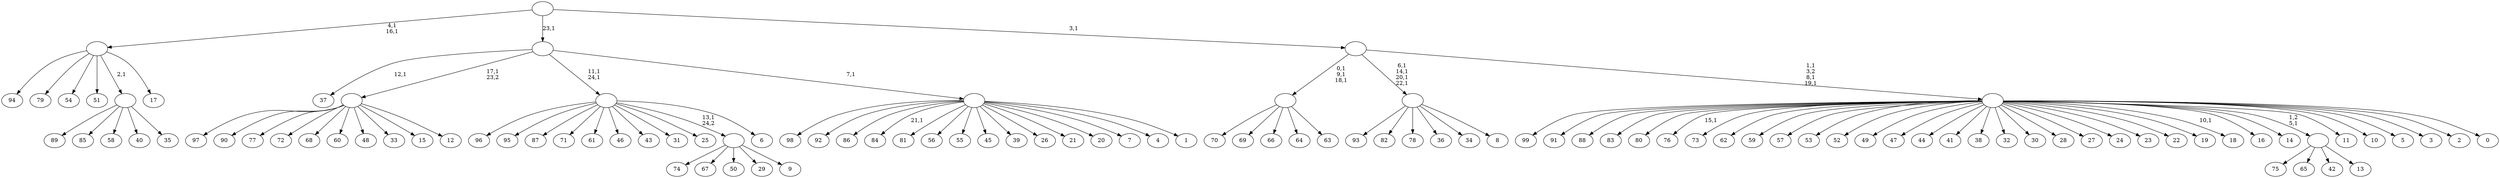digraph T {
	125 [label="99"]
	124 [label="98"]
	123 [label="97"]
	122 [label="96"]
	121 [label="95"]
	120 [label="94"]
	119 [label="93"]
	118 [label="92"]
	117 [label="91"]
	116 [label="90"]
	115 [label="89"]
	114 [label="88"]
	113 [label="87"]
	112 [label="86"]
	111 [label="85"]
	110 [label="84"]
	108 [label="83"]
	107 [label="82"]
	106 [label="81"]
	105 [label="80"]
	104 [label="79"]
	103 [label="78"]
	102 [label="77"]
	101 [label="76"]
	99 [label="75"]
	98 [label="74"]
	97 [label="73"]
	96 [label="72"]
	95 [label="71"]
	94 [label="70"]
	93 [label="69"]
	92 [label="68"]
	91 [label="67"]
	90 [label="66"]
	89 [label="65"]
	88 [label="64"]
	87 [label="63"]
	86 [label=""]
	83 [label="62"]
	82 [label="61"]
	81 [label="60"]
	80 [label="59"]
	79 [label="58"]
	78 [label="57"]
	77 [label="56"]
	76 [label="55"]
	75 [label="54"]
	74 [label="53"]
	73 [label="52"]
	72 [label="51"]
	71 [label="50"]
	70 [label="49"]
	69 [label="48"]
	68 [label="47"]
	67 [label="46"]
	66 [label="45"]
	65 [label="44"]
	64 [label="43"]
	63 [label="42"]
	62 [label="41"]
	61 [label="40"]
	60 [label="39"]
	59 [label="38"]
	58 [label="37"]
	56 [label="36"]
	55 [label="35"]
	54 [label=""]
	53 [label="34"]
	52 [label="33"]
	51 [label="32"]
	50 [label="31"]
	49 [label="30"]
	48 [label="29"]
	47 [label="28"]
	46 [label="27"]
	45 [label="26"]
	44 [label="25"]
	43 [label="24"]
	42 [label="23"]
	41 [label="22"]
	40 [label="21"]
	39 [label="20"]
	38 [label="19"]
	37 [label="18"]
	35 [label="17"]
	34 [label=""]
	32 [label="16"]
	31 [label="15"]
	30 [label="14"]
	29 [label="13"]
	28 [label=""]
	27 [label="12"]
	26 [label=""]
	25 [label="11"]
	24 [label="10"]
	23 [label="9"]
	22 [label=""]
	21 [label="8"]
	20 [label=""]
	16 [label="7"]
	15 [label="6"]
	14 [label=""]
	12 [label="5"]
	11 [label="4"]
	10 [label="3"]
	9 [label="2"]
	8 [label="1"]
	7 [label=""]
	6 [label=""]
	5 [label="0"]
	4 [label=""]
	1 [label=""]
	0 [label=""]
	86 -> 94 [label=""]
	86 -> 93 [label=""]
	86 -> 90 [label=""]
	86 -> 88 [label=""]
	86 -> 87 [label=""]
	54 -> 115 [label=""]
	54 -> 111 [label=""]
	54 -> 79 [label=""]
	54 -> 61 [label=""]
	54 -> 55 [label=""]
	34 -> 120 [label=""]
	34 -> 104 [label=""]
	34 -> 75 [label=""]
	34 -> 72 [label=""]
	34 -> 54 [label="2,1"]
	34 -> 35 [label=""]
	28 -> 99 [label=""]
	28 -> 89 [label=""]
	28 -> 63 [label=""]
	28 -> 29 [label=""]
	26 -> 123 [label=""]
	26 -> 116 [label=""]
	26 -> 102 [label=""]
	26 -> 96 [label=""]
	26 -> 92 [label=""]
	26 -> 81 [label=""]
	26 -> 69 [label=""]
	26 -> 52 [label=""]
	26 -> 31 [label=""]
	26 -> 27 [label=""]
	22 -> 98 [label=""]
	22 -> 91 [label=""]
	22 -> 71 [label=""]
	22 -> 48 [label=""]
	22 -> 23 [label=""]
	20 -> 119 [label=""]
	20 -> 107 [label=""]
	20 -> 103 [label=""]
	20 -> 56 [label=""]
	20 -> 53 [label=""]
	20 -> 21 [label=""]
	14 -> 122 [label=""]
	14 -> 121 [label=""]
	14 -> 113 [label=""]
	14 -> 95 [label=""]
	14 -> 82 [label=""]
	14 -> 67 [label=""]
	14 -> 64 [label=""]
	14 -> 50 [label=""]
	14 -> 44 [label=""]
	14 -> 22 [label="13,1\n24,2"]
	14 -> 15 [label=""]
	7 -> 110 [label="21,1"]
	7 -> 124 [label=""]
	7 -> 118 [label=""]
	7 -> 112 [label=""]
	7 -> 106 [label=""]
	7 -> 77 [label=""]
	7 -> 76 [label=""]
	7 -> 66 [label=""]
	7 -> 60 [label=""]
	7 -> 45 [label=""]
	7 -> 40 [label=""]
	7 -> 39 [label=""]
	7 -> 16 [label=""]
	7 -> 11 [label=""]
	7 -> 8 [label=""]
	6 -> 14 [label="11,1\n24,1"]
	6 -> 58 [label="12,1"]
	6 -> 26 [label="17,1\n23,2"]
	6 -> 7 [label="7,1"]
	4 -> 37 [label="10,1"]
	4 -> 101 [label="15,1"]
	4 -> 125 [label=""]
	4 -> 117 [label=""]
	4 -> 114 [label=""]
	4 -> 108 [label=""]
	4 -> 105 [label=""]
	4 -> 97 [label=""]
	4 -> 83 [label=""]
	4 -> 80 [label=""]
	4 -> 78 [label=""]
	4 -> 74 [label=""]
	4 -> 73 [label=""]
	4 -> 70 [label=""]
	4 -> 68 [label=""]
	4 -> 65 [label=""]
	4 -> 62 [label=""]
	4 -> 59 [label=""]
	4 -> 51 [label=""]
	4 -> 49 [label=""]
	4 -> 47 [label=""]
	4 -> 46 [label=""]
	4 -> 43 [label=""]
	4 -> 42 [label=""]
	4 -> 41 [label=""]
	4 -> 38 [label=""]
	4 -> 32 [label=""]
	4 -> 30 [label=""]
	4 -> 28 [label="1,2\n5,1"]
	4 -> 25 [label=""]
	4 -> 24 [label=""]
	4 -> 12 [label=""]
	4 -> 10 [label=""]
	4 -> 9 [label=""]
	4 -> 5 [label=""]
	1 -> 4 [label="1,1\n3,2\n8,1\n19,1"]
	1 -> 20 [label="6,1\n14,1\n20,1\n22,1"]
	1 -> 86 [label="0,1\n9,1\n18,1"]
	0 -> 34 [label="4,1\n16,1"]
	0 -> 6 [label="23,1"]
	0 -> 1 [label="3,1"]
}
